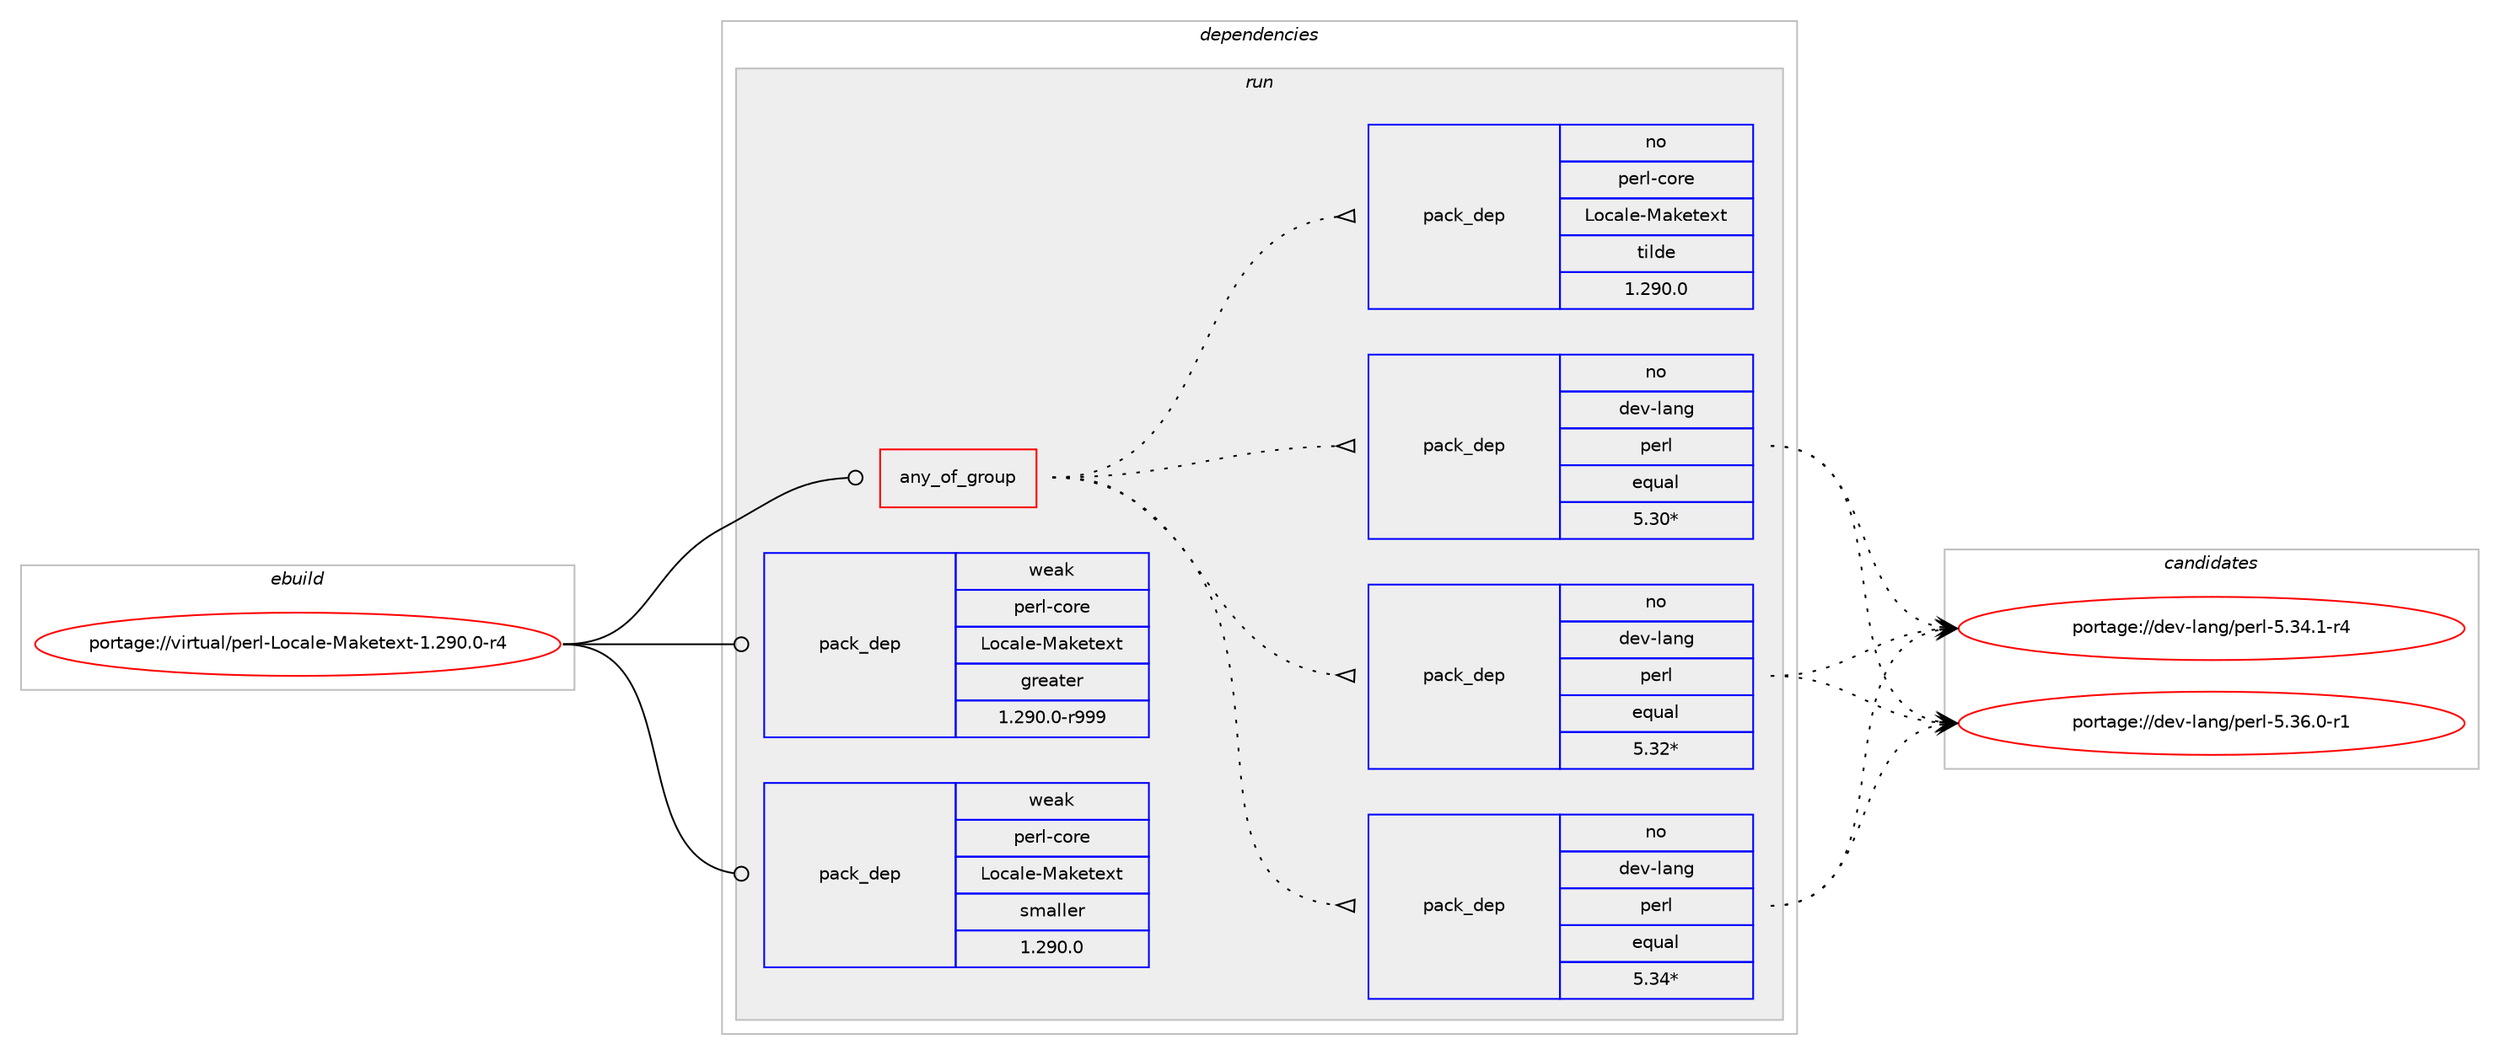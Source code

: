 digraph prolog {

# *************
# Graph options
# *************

newrank=true;
concentrate=true;
compound=true;
graph [rankdir=LR,fontname=Helvetica,fontsize=10,ranksep=1.5];#, ranksep=2.5, nodesep=0.2];
edge  [arrowhead=vee];
node  [fontname=Helvetica,fontsize=10];

# **********
# The ebuild
# **********

subgraph cluster_leftcol {
color=gray;
rank=same;
label=<<i>ebuild</i>>;
id [label="portage://virtual/perl-Locale-Maketext-1.290.0-r4", color=red, width=4, href="../virtual/perl-Locale-Maketext-1.290.0-r4.svg"];
}

# ****************
# The dependencies
# ****************

subgraph cluster_midcol {
color=gray;
label=<<i>dependencies</i>>;
subgraph cluster_compile {
fillcolor="#eeeeee";
style=filled;
label=<<i>compile</i>>;
}
subgraph cluster_compileandrun {
fillcolor="#eeeeee";
style=filled;
label=<<i>compile and run</i>>;
}
subgraph cluster_run {
fillcolor="#eeeeee";
style=filled;
label=<<i>run</i>>;
subgraph any27 {
dependency310 [label=<<TABLE BORDER="0" CELLBORDER="1" CELLSPACING="0" CELLPADDING="4"><TR><TD CELLPADDING="10">any_of_group</TD></TR></TABLE>>, shape=none, color=red];subgraph pack190 {
dependency311 [label=<<TABLE BORDER="0" CELLBORDER="1" CELLSPACING="0" CELLPADDING="4" WIDTH="220"><TR><TD ROWSPAN="6" CELLPADDING="30">pack_dep</TD></TR><TR><TD WIDTH="110">no</TD></TR><TR><TD>dev-lang</TD></TR><TR><TD>perl</TD></TR><TR><TD>equal</TD></TR><TR><TD>5.34*</TD></TR></TABLE>>, shape=none, color=blue];
}
dependency310:e -> dependency311:w [weight=20,style="dotted",arrowhead="oinv"];
subgraph pack191 {
dependency312 [label=<<TABLE BORDER="0" CELLBORDER="1" CELLSPACING="0" CELLPADDING="4" WIDTH="220"><TR><TD ROWSPAN="6" CELLPADDING="30">pack_dep</TD></TR><TR><TD WIDTH="110">no</TD></TR><TR><TD>dev-lang</TD></TR><TR><TD>perl</TD></TR><TR><TD>equal</TD></TR><TR><TD>5.32*</TD></TR></TABLE>>, shape=none, color=blue];
}
dependency310:e -> dependency312:w [weight=20,style="dotted",arrowhead="oinv"];
subgraph pack192 {
dependency313 [label=<<TABLE BORDER="0" CELLBORDER="1" CELLSPACING="0" CELLPADDING="4" WIDTH="220"><TR><TD ROWSPAN="6" CELLPADDING="30">pack_dep</TD></TR><TR><TD WIDTH="110">no</TD></TR><TR><TD>dev-lang</TD></TR><TR><TD>perl</TD></TR><TR><TD>equal</TD></TR><TR><TD>5.30*</TD></TR></TABLE>>, shape=none, color=blue];
}
dependency310:e -> dependency313:w [weight=20,style="dotted",arrowhead="oinv"];
subgraph pack193 {
dependency314 [label=<<TABLE BORDER="0" CELLBORDER="1" CELLSPACING="0" CELLPADDING="4" WIDTH="220"><TR><TD ROWSPAN="6" CELLPADDING="30">pack_dep</TD></TR><TR><TD WIDTH="110">no</TD></TR><TR><TD>perl-core</TD></TR><TR><TD>Locale-Maketext</TD></TR><TR><TD>tilde</TD></TR><TR><TD>1.290.0</TD></TR></TABLE>>, shape=none, color=blue];
}
dependency310:e -> dependency314:w [weight=20,style="dotted",arrowhead="oinv"];
}
id:e -> dependency310:w [weight=20,style="solid",arrowhead="odot"];
# *** BEGIN UNKNOWN DEPENDENCY TYPE (TODO) ***
# id -> package_dependency(portage://virtual/perl-Locale-Maketext-1.290.0-r4,run,no,dev-lang,perl,none,[,,],any_same_slot,[])
# *** END UNKNOWN DEPENDENCY TYPE (TODO) ***

subgraph pack194 {
dependency315 [label=<<TABLE BORDER="0" CELLBORDER="1" CELLSPACING="0" CELLPADDING="4" WIDTH="220"><TR><TD ROWSPAN="6" CELLPADDING="30">pack_dep</TD></TR><TR><TD WIDTH="110">weak</TD></TR><TR><TD>perl-core</TD></TR><TR><TD>Locale-Maketext</TD></TR><TR><TD>greater</TD></TR><TR><TD>1.290.0-r999</TD></TR></TABLE>>, shape=none, color=blue];
}
id:e -> dependency315:w [weight=20,style="solid",arrowhead="odot"];
subgraph pack195 {
dependency316 [label=<<TABLE BORDER="0" CELLBORDER="1" CELLSPACING="0" CELLPADDING="4" WIDTH="220"><TR><TD ROWSPAN="6" CELLPADDING="30">pack_dep</TD></TR><TR><TD WIDTH="110">weak</TD></TR><TR><TD>perl-core</TD></TR><TR><TD>Locale-Maketext</TD></TR><TR><TD>smaller</TD></TR><TR><TD>1.290.0</TD></TR></TABLE>>, shape=none, color=blue];
}
id:e -> dependency316:w [weight=20,style="solid",arrowhead="odot"];
}
}

# **************
# The candidates
# **************

subgraph cluster_choices {
rank=same;
color=gray;
label=<<i>candidates</i>>;

subgraph choice190 {
color=black;
nodesep=1;
choice100101118451089711010347112101114108455346515246494511452 [label="portage://dev-lang/perl-5.34.1-r4", color=red, width=4,href="../dev-lang/perl-5.34.1-r4.svg"];
choice100101118451089711010347112101114108455346515446484511449 [label="portage://dev-lang/perl-5.36.0-r1", color=red, width=4,href="../dev-lang/perl-5.36.0-r1.svg"];
dependency311:e -> choice100101118451089711010347112101114108455346515246494511452:w [style=dotted,weight="100"];
dependency311:e -> choice100101118451089711010347112101114108455346515446484511449:w [style=dotted,weight="100"];
}
subgraph choice191 {
color=black;
nodesep=1;
choice100101118451089711010347112101114108455346515246494511452 [label="portage://dev-lang/perl-5.34.1-r4", color=red, width=4,href="../dev-lang/perl-5.34.1-r4.svg"];
choice100101118451089711010347112101114108455346515446484511449 [label="portage://dev-lang/perl-5.36.0-r1", color=red, width=4,href="../dev-lang/perl-5.36.0-r1.svg"];
dependency312:e -> choice100101118451089711010347112101114108455346515246494511452:w [style=dotted,weight="100"];
dependency312:e -> choice100101118451089711010347112101114108455346515446484511449:w [style=dotted,weight="100"];
}
subgraph choice192 {
color=black;
nodesep=1;
choice100101118451089711010347112101114108455346515246494511452 [label="portage://dev-lang/perl-5.34.1-r4", color=red, width=4,href="../dev-lang/perl-5.34.1-r4.svg"];
choice100101118451089711010347112101114108455346515446484511449 [label="portage://dev-lang/perl-5.36.0-r1", color=red, width=4,href="../dev-lang/perl-5.36.0-r1.svg"];
dependency313:e -> choice100101118451089711010347112101114108455346515246494511452:w [style=dotted,weight="100"];
dependency313:e -> choice100101118451089711010347112101114108455346515446484511449:w [style=dotted,weight="100"];
}
subgraph choice193 {
color=black;
nodesep=1;
}
subgraph choice194 {
color=black;
nodesep=1;
}
subgraph choice195 {
color=black;
nodesep=1;
}
}

}
